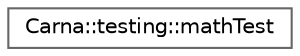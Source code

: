 digraph "Graphical Class Hierarchy"
{
 // LATEX_PDF_SIZE
  bgcolor="transparent";
  edge [fontname=Helvetica,fontsize=10,labelfontname=Helvetica,labelfontsize=10];
  node [fontname=Helvetica,fontsize=10,shape=box,height=0.2,width=0.4];
  rankdir="LR";
  Node0 [id="Node000000",label="Carna::testing::mathTest",height=0.2,width=0.4,color="grey40", fillcolor="white", style="filled",URL="$classCarna_1_1testing_1_1mathTest.html",tooltip="Unit-tests of the Carna::base::math namespace."];
}
